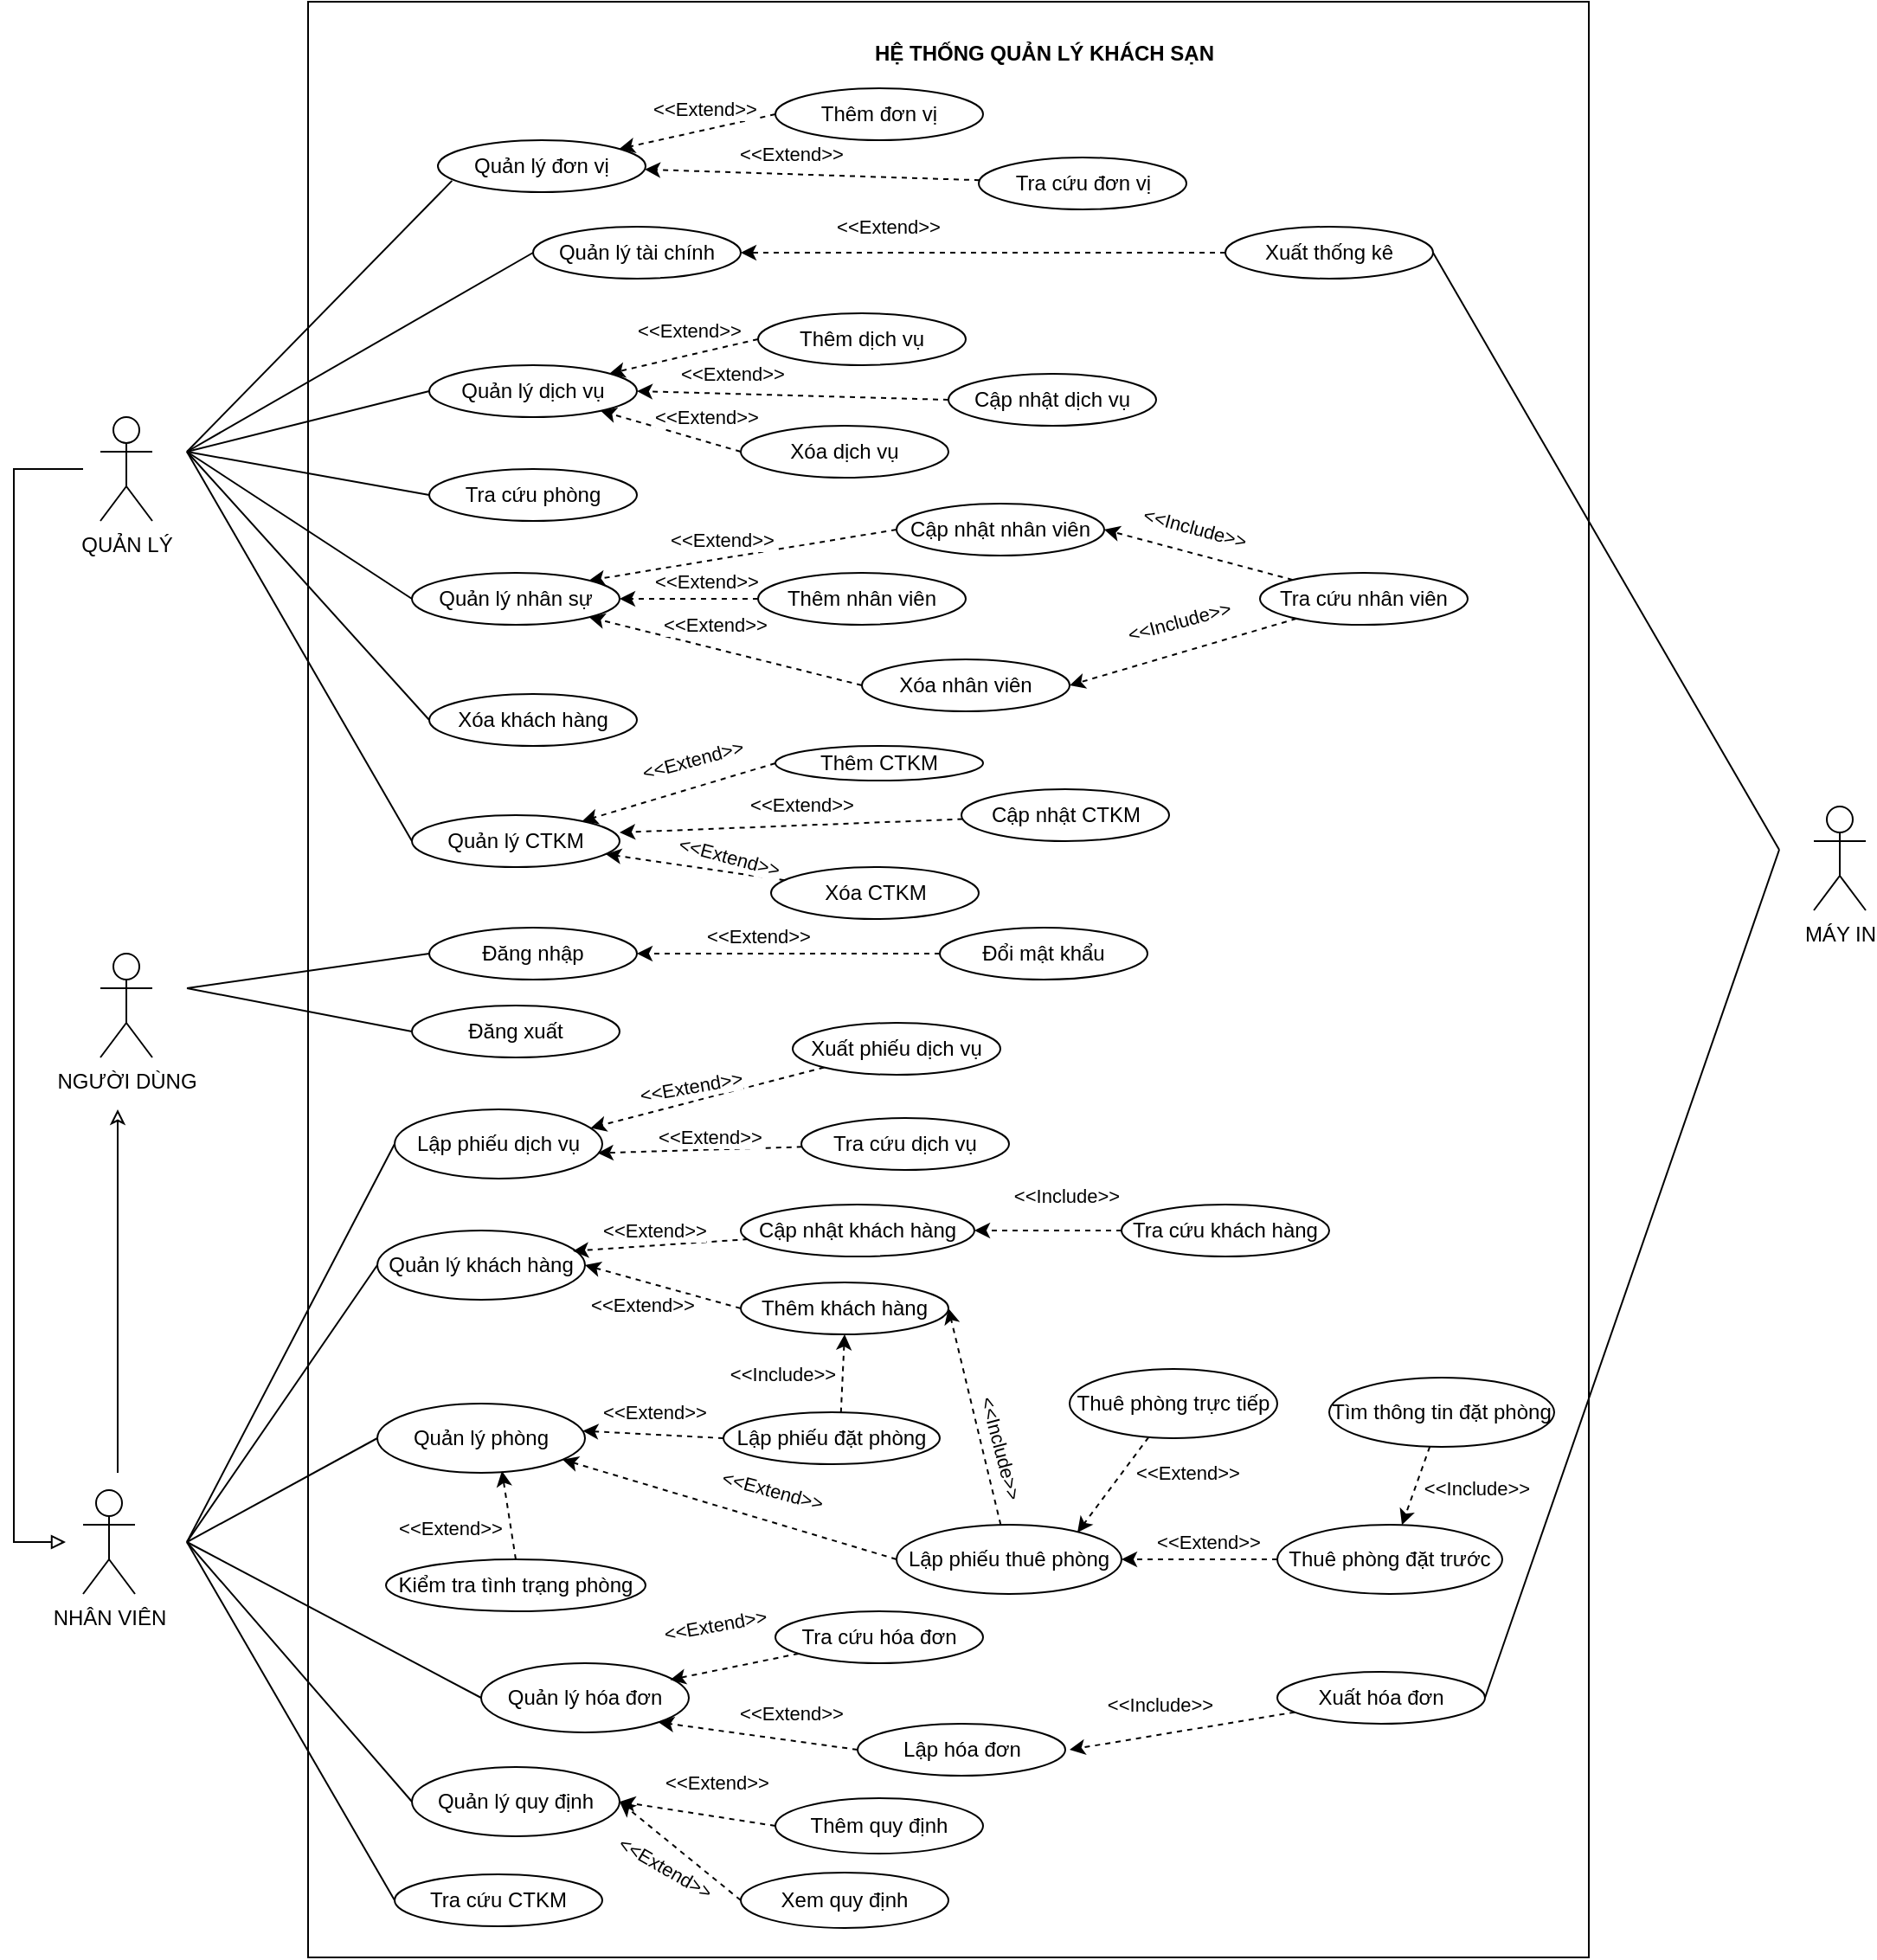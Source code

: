 <mxfile version="14.8.4" type="google"><diagram id="C5RBs43oDa-KdzZeNtuy" name="UseCase"><mxGraphModel dx="1695" dy="2731" grid="1" gridSize="10" guides="1" tooltips="1" connect="1" arrows="1" fold="1" page="1" pageScale="1" pageWidth="827" pageHeight="1169" math="0" shadow="0"><root><mxCell id="WIyWlLk6GJQsqaUBKTNV-0"/><mxCell id="WIyWlLk6GJQsqaUBKTNV-1" parent="WIyWlLk6GJQsqaUBKTNV-0"/><mxCell id="njxOu8zdvRsXxufPAgwQ-1" value="" style="rounded=0;whiteSpace=wrap;html=1;" vertex="1" parent="WIyWlLk6GJQsqaUBKTNV-1"><mxGeometry x="70" y="-1530" width="740" height="1130" as="geometry"/></mxCell><mxCell id="njxOu8zdvRsXxufPAgwQ-2" style="edgeStyle=none;rounded=0;orthogonalLoop=1;jettySize=auto;html=1;entryX=0;entryY=0.5;entryDx=0;entryDy=0;startArrow=none;startFill=0;endArrow=none;endFill=0;" edge="1" parent="WIyWlLk6GJQsqaUBKTNV-1" target="njxOu8zdvRsXxufPAgwQ-29"><mxGeometry relative="1" as="geometry"><mxPoint y="-1270" as="sourcePoint"/></mxGeometry></mxCell><mxCell id="njxOu8zdvRsXxufPAgwQ-3" style="edgeStyle=none;rounded=0;orthogonalLoop=1;jettySize=auto;html=1;entryX=0;entryY=0.5;entryDx=0;entryDy=0;startArrow=none;startFill=0;endArrow=none;endFill=0;" edge="1" parent="WIyWlLk6GJQsqaUBKTNV-1" target="njxOu8zdvRsXxufPAgwQ-46"><mxGeometry relative="1" as="geometry"><mxPoint y="-1270" as="sourcePoint"/></mxGeometry></mxCell><mxCell id="njxOu8zdvRsXxufPAgwQ-4" style="edgeStyle=none;rounded=0;orthogonalLoop=1;jettySize=auto;html=1;entryX=0;entryY=0.5;entryDx=0;entryDy=0;startArrow=none;startFill=0;endArrow=none;endFill=0;" edge="1" parent="WIyWlLk6GJQsqaUBKTNV-1" target="njxOu8zdvRsXxufPAgwQ-57"><mxGeometry relative="1" as="geometry"><mxPoint y="-1270" as="sourcePoint"/></mxGeometry></mxCell><mxCell id="njxOu8zdvRsXxufPAgwQ-5" style="edgeStyle=none;rounded=0;orthogonalLoop=1;jettySize=auto;html=1;entryX=0;entryY=0.5;entryDx=0;entryDy=0;startArrow=none;startFill=0;endArrow=none;endFill=0;" edge="1" parent="WIyWlLk6GJQsqaUBKTNV-1" target="njxOu8zdvRsXxufPAgwQ-27"><mxGeometry relative="1" as="geometry"><mxPoint y="-1270" as="sourcePoint"/></mxGeometry></mxCell><mxCell id="njxOu8zdvRsXxufPAgwQ-6" style="edgeStyle=none;rounded=0;orthogonalLoop=1;jettySize=auto;html=1;entryX=0;entryY=0.5;entryDx=0;entryDy=0;startArrow=none;startFill=0;endArrow=none;endFill=0;" edge="1" parent="WIyWlLk6GJQsqaUBKTNV-1" target="njxOu8zdvRsXxufPAgwQ-22"><mxGeometry relative="1" as="geometry"><mxPoint y="-1270" as="sourcePoint"/></mxGeometry></mxCell><mxCell id="njxOu8zdvRsXxufPAgwQ-7" style="edgeStyle=none;rounded=0;orthogonalLoop=1;jettySize=auto;html=1;entryX=0;entryY=0.5;entryDx=0;entryDy=0;startArrow=none;startFill=0;endArrow=none;endFill=0;" edge="1" parent="WIyWlLk6GJQsqaUBKTNV-1" target="njxOu8zdvRsXxufPAgwQ-32"><mxGeometry relative="1" as="geometry"><mxPoint y="-1270" as="sourcePoint"/></mxGeometry></mxCell><mxCell id="njxOu8zdvRsXxufPAgwQ-8" style="edgeStyle=none;rounded=0;orthogonalLoop=1;jettySize=auto;html=1;entryX=0.068;entryY=0.782;entryDx=0;entryDy=0;entryPerimeter=0;startArrow=none;startFill=0;endArrow=none;endFill=0;" edge="1" parent="WIyWlLk6GJQsqaUBKTNV-1" target="njxOu8zdvRsXxufPAgwQ-24"><mxGeometry relative="1" as="geometry"><mxPoint y="-1270" as="sourcePoint"/></mxGeometry></mxCell><mxCell id="njxOu8zdvRsXxufPAgwQ-9" style="edgeStyle=orthogonalEdgeStyle;rounded=0;orthogonalLoop=1;jettySize=auto;html=1;startArrow=none;startFill=0;endArrow=block;endFill=0;" edge="1" parent="WIyWlLk6GJQsqaUBKTNV-1"><mxGeometry relative="1" as="geometry"><mxPoint x="-60" y="-1260" as="sourcePoint"/><mxPoint x="-70" y="-640" as="targetPoint"/><Array as="points"><mxPoint x="-100" y="-1260"/><mxPoint x="-100" y="-640"/></Array></mxGeometry></mxCell><mxCell id="njxOu8zdvRsXxufPAgwQ-10" value="QUẢN LÝ" style="shape=umlActor;verticalLabelPosition=bottom;verticalAlign=top;html=1;outlineConnect=0;" vertex="1" parent="WIyWlLk6GJQsqaUBKTNV-1"><mxGeometry x="-50" y="-1290" width="30" height="60" as="geometry"/></mxCell><mxCell id="njxOu8zdvRsXxufPAgwQ-11" style="edgeStyle=none;rounded=0;orthogonalLoop=1;jettySize=auto;html=1;entryX=0;entryY=0.5;entryDx=0;entryDy=0;startArrow=none;startFill=0;endArrow=none;endFill=0;" edge="1" parent="WIyWlLk6GJQsqaUBKTNV-1" target="njxOu8zdvRsXxufPAgwQ-26"><mxGeometry relative="1" as="geometry"><mxPoint y="-960" as="sourcePoint"/></mxGeometry></mxCell><mxCell id="njxOu8zdvRsXxufPAgwQ-12" style="edgeStyle=none;rounded=0;orthogonalLoop=1;jettySize=auto;html=1;entryX=0;entryY=0.5;entryDx=0;entryDy=0;startArrow=none;startFill=0;endArrow=none;endFill=0;" edge="1" parent="WIyWlLk6GJQsqaUBKTNV-1" target="njxOu8zdvRsXxufPAgwQ-25"><mxGeometry relative="1" as="geometry"><mxPoint y="-960" as="sourcePoint"/></mxGeometry></mxCell><mxCell id="njxOu8zdvRsXxufPAgwQ-13" value="NGƯỜI DÙNG" style="shape=umlActor;verticalLabelPosition=bottom;verticalAlign=top;html=1;outlineConnect=0;" vertex="1" parent="WIyWlLk6GJQsqaUBKTNV-1"><mxGeometry x="-50" y="-980" width="30" height="60" as="geometry"/></mxCell><mxCell id="njxOu8zdvRsXxufPAgwQ-14" style="edgeStyle=none;rounded=0;orthogonalLoop=1;jettySize=auto;html=1;startArrow=none;startFill=0;endArrow=none;endFill=0;entryX=0;entryY=0.5;entryDx=0;entryDy=0;" edge="1" parent="WIyWlLk6GJQsqaUBKTNV-1" target="njxOu8zdvRsXxufPAgwQ-33"><mxGeometry relative="1" as="geometry"><mxPoint y="-640" as="sourcePoint"/><mxPoint x="90" y="-440" as="targetPoint"/></mxGeometry></mxCell><mxCell id="njxOu8zdvRsXxufPAgwQ-15" style="edgeStyle=none;rounded=0;orthogonalLoop=1;jettySize=auto;html=1;startArrow=none;startFill=0;endArrow=none;endFill=0;entryX=0;entryY=0.5;entryDx=0;entryDy=0;" edge="1" parent="WIyWlLk6GJQsqaUBKTNV-1" target="njxOu8zdvRsXxufPAgwQ-28"><mxGeometry relative="1" as="geometry"><mxPoint y="-640" as="sourcePoint"/><mxPoint x="170" y="-420" as="targetPoint"/></mxGeometry></mxCell><mxCell id="njxOu8zdvRsXxufPAgwQ-16" style="edgeStyle=none;rounded=0;orthogonalLoop=1;jettySize=auto;html=1;entryX=0;entryY=0.5;entryDx=0;entryDy=0;startArrow=none;startFill=0;endArrow=none;endFill=0;" edge="1" parent="WIyWlLk6GJQsqaUBKTNV-1" target="njxOu8zdvRsXxufPAgwQ-30"><mxGeometry relative="1" as="geometry"><mxPoint y="-640" as="sourcePoint"/></mxGeometry></mxCell><mxCell id="njxOu8zdvRsXxufPAgwQ-17" style="edgeStyle=none;rounded=0;orthogonalLoop=1;jettySize=auto;html=1;entryX=0;entryY=0.5;entryDx=0;entryDy=0;startArrow=none;startFill=0;endArrow=none;endFill=0;" edge="1" parent="WIyWlLk6GJQsqaUBKTNV-1" target="njxOu8zdvRsXxufPAgwQ-31"><mxGeometry relative="1" as="geometry"><mxPoint y="-640" as="sourcePoint"/></mxGeometry></mxCell><mxCell id="njxOu8zdvRsXxufPAgwQ-18" style="edgeStyle=none;rounded=0;orthogonalLoop=1;jettySize=auto;html=1;entryX=0;entryY=0.5;entryDx=0;entryDy=0;startArrow=none;startFill=0;endArrow=none;endFill=0;" edge="1" parent="WIyWlLk6GJQsqaUBKTNV-1" target="njxOu8zdvRsXxufPAgwQ-59"><mxGeometry relative="1" as="geometry"><mxPoint y="-640" as="sourcePoint"/></mxGeometry></mxCell><mxCell id="njxOu8zdvRsXxufPAgwQ-19" style="edgeStyle=none;rounded=0;orthogonalLoop=1;jettySize=auto;html=1;entryX=0;entryY=0.5;entryDx=0;entryDy=0;startArrow=none;startFill=0;endArrow=none;endFill=0;" edge="1" parent="WIyWlLk6GJQsqaUBKTNV-1" target="njxOu8zdvRsXxufPAgwQ-101"><mxGeometry relative="1" as="geometry"><mxPoint y="-640" as="sourcePoint"/></mxGeometry></mxCell><mxCell id="njxOu8zdvRsXxufPAgwQ-20" style="edgeStyle=none;rounded=0;orthogonalLoop=1;jettySize=auto;html=1;startArrow=none;startFill=0;endArrow=classic;endFill=0;" edge="1" parent="WIyWlLk6GJQsqaUBKTNV-1"><mxGeometry relative="1" as="geometry"><mxPoint x="-40" y="-890" as="targetPoint"/><mxPoint x="-40" y="-680" as="sourcePoint"/></mxGeometry></mxCell><mxCell id="njxOu8zdvRsXxufPAgwQ-21" value="NHÂN VIÊN" style="shape=umlActor;verticalLabelPosition=bottom;verticalAlign=top;html=1;outlineConnect=0;" vertex="1" parent="WIyWlLk6GJQsqaUBKTNV-1"><mxGeometry x="-60" y="-670" width="30" height="60" as="geometry"/></mxCell><mxCell id="njxOu8zdvRsXxufPAgwQ-22" value="Quản lý tài chính" style="ellipse;whiteSpace=wrap;html=1;" vertex="1" parent="WIyWlLk6GJQsqaUBKTNV-1"><mxGeometry x="200" y="-1400" width="120" height="30" as="geometry"/></mxCell><mxCell id="njxOu8zdvRsXxufPAgwQ-23" style="edgeStyle=none;rounded=0;orthogonalLoop=1;jettySize=auto;html=1;startArrow=none;startFill=0;endArrow=classic;endFill=1;dashed=1;" edge="1" parent="WIyWlLk6GJQsqaUBKTNV-1" source="njxOu8zdvRsXxufPAgwQ-69" target="njxOu8zdvRsXxufPAgwQ-24"><mxGeometry relative="1" as="geometry"/></mxCell><mxCell id="njxOu8zdvRsXxufPAgwQ-24" value="Quản lý đơn vị" style="ellipse;whiteSpace=wrap;html=1;" vertex="1" parent="WIyWlLk6GJQsqaUBKTNV-1"><mxGeometry x="145" y="-1450" width="120" height="30" as="geometry"/></mxCell><mxCell id="njxOu8zdvRsXxufPAgwQ-25" value="Đăng nhập" style="ellipse;whiteSpace=wrap;html=1;" vertex="1" parent="WIyWlLk6GJQsqaUBKTNV-1"><mxGeometry x="140" y="-995" width="120" height="30" as="geometry"/></mxCell><mxCell id="njxOu8zdvRsXxufPAgwQ-26" value="Đăng xuất" style="ellipse;whiteSpace=wrap;html=1;" vertex="1" parent="WIyWlLk6GJQsqaUBKTNV-1"><mxGeometry x="130" y="-950" width="120" height="30" as="geometry"/></mxCell><mxCell id="njxOu8zdvRsXxufPAgwQ-27" value="Quản lý nhân sự" style="ellipse;whiteSpace=wrap;html=1;" vertex="1" parent="WIyWlLk6GJQsqaUBKTNV-1"><mxGeometry x="130" y="-1200" width="120" height="30" as="geometry"/></mxCell><mxCell id="njxOu8zdvRsXxufPAgwQ-28" value="Quản lý hóa đơn" style="ellipse;whiteSpace=wrap;html=1;" vertex="1" parent="WIyWlLk6GJQsqaUBKTNV-1"><mxGeometry x="170" y="-570" width="120" height="40" as="geometry"/></mxCell><mxCell id="njxOu8zdvRsXxufPAgwQ-29" value="Quản lý CTKM" style="ellipse;whiteSpace=wrap;html=1;" vertex="1" parent="WIyWlLk6GJQsqaUBKTNV-1"><mxGeometry x="130" y="-1060" width="120" height="30" as="geometry"/></mxCell><mxCell id="njxOu8zdvRsXxufPAgwQ-30" value="Quản lý phòng" style="ellipse;whiteSpace=wrap;html=1;" vertex="1" parent="WIyWlLk6GJQsqaUBKTNV-1"><mxGeometry x="110" y="-720" width="120" height="40" as="geometry"/></mxCell><mxCell id="njxOu8zdvRsXxufPAgwQ-31" value="Quản lý khách hàng" style="ellipse;whiteSpace=wrap;html=1;" vertex="1" parent="WIyWlLk6GJQsqaUBKTNV-1"><mxGeometry x="110" y="-820" width="120" height="40" as="geometry"/></mxCell><mxCell id="njxOu8zdvRsXxufPAgwQ-32" value="Quản lý dịch vụ" style="ellipse;whiteSpace=wrap;html=1;" vertex="1" parent="WIyWlLk6GJQsqaUBKTNV-1"><mxGeometry x="140" y="-1320" width="120" height="30" as="geometry"/></mxCell><mxCell id="njxOu8zdvRsXxufPAgwQ-33" value="Quản lý quy định" style="ellipse;whiteSpace=wrap;html=1;" vertex="1" parent="WIyWlLk6GJQsqaUBKTNV-1"><mxGeometry x="130" y="-510" width="120" height="40" as="geometry"/></mxCell><mxCell id="njxOu8zdvRsXxufPAgwQ-34" style="edgeStyle=none;rounded=0;orthogonalLoop=1;jettySize=auto;html=1;dashed=1;startArrow=none;startFill=0;endArrow=classic;endFill=1;entryX=1;entryY=0.5;entryDx=0;entryDy=0;exitX=0;exitY=0.5;exitDx=0;exitDy=0;" edge="1" parent="WIyWlLk6GJQsqaUBKTNV-1" source="njxOu8zdvRsXxufPAgwQ-35" target="njxOu8zdvRsXxufPAgwQ-22"><mxGeometry relative="1" as="geometry"><mxPoint x="635" y="-1533.94" as="targetPoint"/><mxPoint x="340" y="-1710" as="sourcePoint"/><Array as="points"/></mxGeometry></mxCell><mxCell id="njxOu8zdvRsXxufPAgwQ-35" value="Xuất thống kê" style="ellipse;whiteSpace=wrap;html=1;" vertex="1" parent="WIyWlLk6GJQsqaUBKTNV-1"><mxGeometry x="600" y="-1400" width="120" height="30" as="geometry"/></mxCell><mxCell id="njxOu8zdvRsXxufPAgwQ-36" style="edgeStyle=none;rounded=0;orthogonalLoop=1;jettySize=auto;html=1;dashed=1;startArrow=none;startFill=0;endArrow=classic;endFill=1;entryX=0.804;entryY=0.113;entryDx=0;entryDy=0;entryPerimeter=0;" edge="1" parent="WIyWlLk6GJQsqaUBKTNV-1" source="njxOu8zdvRsXxufPAgwQ-37" target="njxOu8zdvRsXxufPAgwQ-52"><mxGeometry relative="1" as="geometry"/></mxCell><mxCell id="njxOu8zdvRsXxufPAgwQ-37" value="Thuê phòng trực tiếp" style="ellipse;whiteSpace=wrap;html=1;" vertex="1" parent="WIyWlLk6GJQsqaUBKTNV-1"><mxGeometry x="510" y="-740" width="120" height="40" as="geometry"/></mxCell><mxCell id="njxOu8zdvRsXxufPAgwQ-38" style="edgeStyle=none;rounded=0;orthogonalLoop=1;jettySize=auto;html=1;entryX=0.944;entryY=0.268;entryDx=0;entryDy=0;startArrow=none;startFill=0;endArrow=classic;endFill=1;dashed=1;entryPerimeter=0;" edge="1" parent="WIyWlLk6GJQsqaUBKTNV-1" source="njxOu8zdvRsXxufPAgwQ-39" target="njxOu8zdvRsXxufPAgwQ-59"><mxGeometry relative="1" as="geometry"/></mxCell><mxCell id="njxOu8zdvRsXxufPAgwQ-39" value="Xuất phiếu dịch vụ" style="ellipse;whiteSpace=wrap;html=1;" vertex="1" parent="WIyWlLk6GJQsqaUBKTNV-1"><mxGeometry x="350" y="-940" width="120" height="30" as="geometry"/></mxCell><mxCell id="njxOu8zdvRsXxufPAgwQ-40" style="edgeStyle=none;rounded=0;orthogonalLoop=1;jettySize=auto;html=1;dashed=1;startArrow=none;startFill=0;endArrow=classic;endFill=1;" edge="1" parent="WIyWlLk6GJQsqaUBKTNV-1" source="njxOu8zdvRsXxufPAgwQ-41" target="njxOu8zdvRsXxufPAgwQ-43"><mxGeometry relative="1" as="geometry"/></mxCell><mxCell id="njxOu8zdvRsXxufPAgwQ-41" value="Tìm thông tin đặt phòng" style="ellipse;whiteSpace=wrap;html=1;" vertex="1" parent="WIyWlLk6GJQsqaUBKTNV-1"><mxGeometry x="660" y="-735" width="130" height="40" as="geometry"/></mxCell><mxCell id="njxOu8zdvRsXxufPAgwQ-42" style="edgeStyle=none;rounded=0;orthogonalLoop=1;jettySize=auto;html=1;dashed=1;startArrow=none;startFill=0;endArrow=classic;endFill=1;entryX=1;entryY=0.5;entryDx=0;entryDy=0;" edge="1" parent="WIyWlLk6GJQsqaUBKTNV-1" source="njxOu8zdvRsXxufPAgwQ-43" target="njxOu8zdvRsXxufPAgwQ-52"><mxGeometry relative="1" as="geometry"/></mxCell><mxCell id="njxOu8zdvRsXxufPAgwQ-43" value="Thuê phòng đặt trước" style="ellipse;whiteSpace=wrap;html=1;" vertex="1" parent="WIyWlLk6GJQsqaUBKTNV-1"><mxGeometry x="630" y="-650" width="130" height="40" as="geometry"/></mxCell><mxCell id="njxOu8zdvRsXxufPAgwQ-44" style="edgeStyle=none;rounded=0;orthogonalLoop=1;jettySize=auto;html=1;dashed=1;startArrow=none;startFill=0;endArrow=classic;endFill=1;entryX=0.6;entryY=0.973;entryDx=0;entryDy=0;entryPerimeter=0;exitX=0.5;exitY=0;exitDx=0;exitDy=0;" edge="1" parent="WIyWlLk6GJQsqaUBKTNV-1" source="njxOu8zdvRsXxufPAgwQ-45" target="njxOu8zdvRsXxufPAgwQ-30"><mxGeometry relative="1" as="geometry"><mxPoint x="120" y="-540" as="targetPoint"/></mxGeometry></mxCell><mxCell id="njxOu8zdvRsXxufPAgwQ-45" value="Kiểm tra tình trạng phòng" style="ellipse;whiteSpace=wrap;html=1;" vertex="1" parent="WIyWlLk6GJQsqaUBKTNV-1"><mxGeometry x="115" y="-630" width="150" height="30" as="geometry"/></mxCell><mxCell id="njxOu8zdvRsXxufPAgwQ-46" value="Tra cứu phòng" style="ellipse;whiteSpace=wrap;html=1;" vertex="1" parent="WIyWlLk6GJQsqaUBKTNV-1"><mxGeometry x="140" y="-1260" width="120" height="30" as="geometry"/></mxCell><mxCell id="njxOu8zdvRsXxufPAgwQ-47" style="edgeStyle=none;rounded=0;orthogonalLoop=1;jettySize=auto;html=1;dashed=1;startArrow=none;startFill=0;endArrow=classic;endFill=1;entryX=0.989;entryY=0.394;entryDx=0;entryDy=0;exitX=0;exitY=0.5;exitDx=0;exitDy=0;entryPerimeter=0;" edge="1" parent="WIyWlLk6GJQsqaUBKTNV-1" source="njxOu8zdvRsXxufPAgwQ-49" target="njxOu8zdvRsXxufPAgwQ-30"><mxGeometry relative="1" as="geometry"><mxPoint x="260" y="-500" as="targetPoint"/><Array as="points"/></mxGeometry></mxCell><mxCell id="njxOu8zdvRsXxufPAgwQ-48" style="edgeStyle=none;rounded=0;orthogonalLoop=1;jettySize=auto;html=1;entryX=0.5;entryY=1;entryDx=0;entryDy=0;dashed=1;startArrow=none;startFill=0;endArrow=classic;endFill=1;exitX=0.543;exitY=0.01;exitDx=0;exitDy=0;exitPerimeter=0;" edge="1" parent="WIyWlLk6GJQsqaUBKTNV-1" source="njxOu8zdvRsXxufPAgwQ-49" target="njxOu8zdvRsXxufPAgwQ-99"><mxGeometry relative="1" as="geometry"/></mxCell><mxCell id="njxOu8zdvRsXxufPAgwQ-49" value="Lập phiếu đặt phòng" style="ellipse;whiteSpace=wrap;html=1;" vertex="1" parent="WIyWlLk6GJQsqaUBKTNV-1"><mxGeometry x="310" y="-715" width="125" height="30" as="geometry"/></mxCell><mxCell id="njxOu8zdvRsXxufPAgwQ-50" style="edgeStyle=none;rounded=0;orthogonalLoop=1;jettySize=auto;html=1;dashed=1;startArrow=none;startFill=0;endArrow=classic;endFill=1;exitX=0;exitY=0.5;exitDx=0;exitDy=0;entryX=0.892;entryY=0.808;entryDx=0;entryDy=0;entryPerimeter=0;" edge="1" parent="WIyWlLk6GJQsqaUBKTNV-1" source="njxOu8zdvRsXxufPAgwQ-52" target="njxOu8zdvRsXxufPAgwQ-30"><mxGeometry relative="1" as="geometry"><mxPoint x="170" y="-620" as="targetPoint"/></mxGeometry></mxCell><mxCell id="njxOu8zdvRsXxufPAgwQ-51" style="edgeStyle=none;rounded=0;orthogonalLoop=1;jettySize=auto;html=1;dashed=1;startArrow=none;startFill=0;endArrow=classic;endFill=1;entryX=1;entryY=0.5;entryDx=0;entryDy=0;" edge="1" parent="WIyWlLk6GJQsqaUBKTNV-1" source="njxOu8zdvRsXxufPAgwQ-52" target="njxOu8zdvRsXxufPAgwQ-99"><mxGeometry relative="1" as="geometry"><mxPoint x="390" y="-680" as="targetPoint"/></mxGeometry></mxCell><mxCell id="njxOu8zdvRsXxufPAgwQ-52" value="Lập phiếu thuê phòng" style="ellipse;whiteSpace=wrap;html=1;" vertex="1" parent="WIyWlLk6GJQsqaUBKTNV-1"><mxGeometry x="410" y="-650" width="130" height="40" as="geometry"/></mxCell><mxCell id="njxOu8zdvRsXxufPAgwQ-53" style="edgeStyle=none;rounded=0;orthogonalLoop=1;jettySize=auto;html=1;entryX=0.942;entryY=0.296;entryDx=0;entryDy=0;startArrow=none;startFill=0;endArrow=classic;endFill=1;dashed=1;entryPerimeter=0;exitX=0.031;exitY=0.668;exitDx=0;exitDy=0;exitPerimeter=0;" edge="1" parent="WIyWlLk6GJQsqaUBKTNV-1" source="njxOu8zdvRsXxufPAgwQ-54" target="njxOu8zdvRsXxufPAgwQ-31"><mxGeometry relative="1" as="geometry"/></mxCell><mxCell id="njxOu8zdvRsXxufPAgwQ-54" value="Cập nhật khách hàng" style="ellipse;whiteSpace=wrap;html=1;" vertex="1" parent="WIyWlLk6GJQsqaUBKTNV-1"><mxGeometry x="320" y="-835" width="135" height="30" as="geometry"/></mxCell><mxCell id="njxOu8zdvRsXxufPAgwQ-55" style="edgeStyle=none;rounded=0;orthogonalLoop=1;jettySize=auto;html=1;dashed=1;startArrow=none;startFill=0;endArrow=classic;endFill=1;entryX=1;entryY=0.5;entryDx=0;entryDy=0;exitX=0;exitY=0.5;exitDx=0;exitDy=0;" edge="1" parent="WIyWlLk6GJQsqaUBKTNV-1" source="njxOu8zdvRsXxufPAgwQ-56" target="njxOu8zdvRsXxufPAgwQ-54"><mxGeometry relative="1" as="geometry"/></mxCell><mxCell id="njxOu8zdvRsXxufPAgwQ-56" value="Tra cứu khách hàng" style="ellipse;whiteSpace=wrap;html=1;" vertex="1" parent="WIyWlLk6GJQsqaUBKTNV-1"><mxGeometry x="540" y="-835" width="120" height="30" as="geometry"/></mxCell><mxCell id="njxOu8zdvRsXxufPAgwQ-57" value="Xóa khách hàng" style="ellipse;whiteSpace=wrap;html=1;" vertex="1" parent="WIyWlLk6GJQsqaUBKTNV-1"><mxGeometry x="140" y="-1130" width="120" height="30" as="geometry"/></mxCell><mxCell id="njxOu8zdvRsXxufPAgwQ-58" style="edgeStyle=none;rounded=0;orthogonalLoop=1;jettySize=auto;html=1;dashed=1;startArrow=none;startFill=0;endArrow=classic;endFill=1;entryX=1;entryY=0.5;entryDx=0;entryDy=0;exitX=0;exitY=0.5;exitDx=0;exitDy=0;" edge="1" parent="WIyWlLk6GJQsqaUBKTNV-1" source="njxOu8zdvRsXxufPAgwQ-99" target="njxOu8zdvRsXxufPAgwQ-31"><mxGeometry relative="1" as="geometry"><mxPoint x="842.5" y="-1131.06" as="targetPoint"/></mxGeometry></mxCell><mxCell id="njxOu8zdvRsXxufPAgwQ-59" value="Lập phiếu dịch vụ" style="ellipse;whiteSpace=wrap;html=1;" vertex="1" parent="WIyWlLk6GJQsqaUBKTNV-1"><mxGeometry x="120" y="-890" width="120" height="40" as="geometry"/></mxCell><mxCell id="njxOu8zdvRsXxufPAgwQ-60" style="orthogonalLoop=1;jettySize=auto;html=1;startArrow=none;startFill=0;endArrow=classic;endFill=1;dashed=1;exitX=0;exitY=0.5;exitDx=0;exitDy=0;" edge="1" parent="WIyWlLk6GJQsqaUBKTNV-1" source="njxOu8zdvRsXxufPAgwQ-61" target="njxOu8zdvRsXxufPAgwQ-32"><mxGeometry relative="1" as="geometry"><mxPoint x="690" y="-1680" as="sourcePoint"/></mxGeometry></mxCell><mxCell id="njxOu8zdvRsXxufPAgwQ-61" value="Xóa dịch vụ" style="ellipse;whiteSpace=wrap;html=1;" vertex="1" parent="WIyWlLk6GJQsqaUBKTNV-1"><mxGeometry x="320" y="-1285" width="120" height="30" as="geometry"/></mxCell><mxCell id="njxOu8zdvRsXxufPAgwQ-62" style="rounded=0;orthogonalLoop=1;jettySize=auto;html=1;dashed=1;startArrow=none;startFill=0;endArrow=classic;endFill=1;exitX=0;exitY=0.5;exitDx=0;exitDy=0;" edge="1" parent="WIyWlLk6GJQsqaUBKTNV-1" source="njxOu8zdvRsXxufPAgwQ-63" target="njxOu8zdvRsXxufPAgwQ-32"><mxGeometry relative="1" as="geometry"><mxPoint x="889.72" y="-1405.835" as="sourcePoint"/><mxPoint x="902.5" y="-1375.69" as="targetPoint"/></mxGeometry></mxCell><mxCell id="njxOu8zdvRsXxufPAgwQ-63" value="Thêm dịch vụ" style="ellipse;whiteSpace=wrap;html=1;" vertex="1" parent="WIyWlLk6GJQsqaUBKTNV-1"><mxGeometry x="330" y="-1350" width="120" height="30" as="geometry"/></mxCell><mxCell id="njxOu8zdvRsXxufPAgwQ-64" style="edgeStyle=none;rounded=0;orthogonalLoop=1;jettySize=auto;html=1;dashed=1;startArrow=none;startFill=0;endArrow=classic;endFill=1;exitX=0;exitY=0.5;exitDx=0;exitDy=0;entryX=1;entryY=1;entryDx=0;entryDy=0;" edge="1" parent="WIyWlLk6GJQsqaUBKTNV-1" source="njxOu8zdvRsXxufPAgwQ-65" target="njxOu8zdvRsXxufPAgwQ-28"><mxGeometry relative="1" as="geometry"/></mxCell><mxCell id="njxOu8zdvRsXxufPAgwQ-65" value="Lập hóa đơn" style="ellipse;whiteSpace=wrap;html=1;" vertex="1" parent="WIyWlLk6GJQsqaUBKTNV-1"><mxGeometry x="387.5" y="-535" width="120" height="30" as="geometry"/></mxCell><mxCell id="njxOu8zdvRsXxufPAgwQ-66" style="edgeStyle=none;rounded=0;orthogonalLoop=1;jettySize=auto;html=1;dashed=1;startArrow=none;startFill=0;endArrow=classic;endFill=1;exitX=0;exitY=0.5;exitDx=0;exitDy=0;" edge="1" parent="WIyWlLk6GJQsqaUBKTNV-1" source="njxOu8zdvRsXxufPAgwQ-67" target="njxOu8zdvRsXxufPAgwQ-29"><mxGeometry relative="1" as="geometry"/></mxCell><mxCell id="njxOu8zdvRsXxufPAgwQ-67" value="Thêm CTKM" style="ellipse;whiteSpace=wrap;html=1;" vertex="1" parent="WIyWlLk6GJQsqaUBKTNV-1"><mxGeometry x="340" y="-1100" width="120" height="20" as="geometry"/></mxCell><mxCell id="njxOu8zdvRsXxufPAgwQ-68" value="Thêm đơn vị" style="ellipse;whiteSpace=wrap;html=1;" vertex="1" parent="WIyWlLk6GJQsqaUBKTNV-1"><mxGeometry x="340" y="-1480" width="120" height="30" as="geometry"/></mxCell><mxCell id="njxOu8zdvRsXxufPAgwQ-69" value="Tra cứu đơn vị" style="ellipse;whiteSpace=wrap;html=1;" vertex="1" parent="WIyWlLk6GJQsqaUBKTNV-1"><mxGeometry x="457.5" y="-1440" width="120" height="30" as="geometry"/></mxCell><mxCell id="njxOu8zdvRsXxufPAgwQ-70" style="edgeStyle=none;rounded=0;orthogonalLoop=1;jettySize=auto;html=1;dashed=1;startArrow=none;startFill=0;endArrow=classic;endFill=1;entryX=1;entryY=0.5;entryDx=0;entryDy=0;exitX=0;exitY=0.5;exitDx=0;exitDy=0;" edge="1" parent="WIyWlLk6GJQsqaUBKTNV-1" source="njxOu8zdvRsXxufPAgwQ-71" target="njxOu8zdvRsXxufPAgwQ-33"><mxGeometry relative="1" as="geometry"><mxPoint x="463.108" y="-303.379" as="targetPoint"/></mxGeometry></mxCell><mxCell id="njxOu8zdvRsXxufPAgwQ-71" value="Xem quy định" style="ellipse;whiteSpace=wrap;html=1;" vertex="1" parent="WIyWlLk6GJQsqaUBKTNV-1"><mxGeometry x="320" y="-449" width="120" height="32" as="geometry"/></mxCell><mxCell id="njxOu8zdvRsXxufPAgwQ-72" style="edgeStyle=none;rounded=0;orthogonalLoop=1;jettySize=auto;html=1;dashed=1;startArrow=none;startFill=0;endArrow=classic;endFill=1;entryX=1;entryY=0.5;entryDx=0;entryDy=0;" edge="1" parent="WIyWlLk6GJQsqaUBKTNV-1" source="njxOu8zdvRsXxufPAgwQ-74" target="njxOu8zdvRsXxufPAgwQ-80"><mxGeometry relative="1" as="geometry"/></mxCell><mxCell id="njxOu8zdvRsXxufPAgwQ-73" style="edgeStyle=none;rounded=0;orthogonalLoop=1;jettySize=auto;html=1;entryX=1;entryY=0.5;entryDx=0;entryDy=0;dashed=1;startArrow=none;startFill=0;endArrow=classic;endFill=1;" edge="1" parent="WIyWlLk6GJQsqaUBKTNV-1" source="njxOu8zdvRsXxufPAgwQ-74" target="njxOu8zdvRsXxufPAgwQ-76"><mxGeometry relative="1" as="geometry"><mxPoint x="446.16" y="-1289.92" as="targetPoint"/></mxGeometry></mxCell><mxCell id="njxOu8zdvRsXxufPAgwQ-74" value="Tra cứu nhân viên" style="ellipse;whiteSpace=wrap;html=1;" vertex="1" parent="WIyWlLk6GJQsqaUBKTNV-1"><mxGeometry x="620" y="-1200" width="120" height="30" as="geometry"/></mxCell><mxCell id="njxOu8zdvRsXxufPAgwQ-75" style="edgeStyle=none;rounded=0;orthogonalLoop=1;jettySize=auto;html=1;dashed=1;startArrow=none;startFill=0;endArrow=classic;endFill=1;exitX=0;exitY=0.5;exitDx=0;exitDy=0;entryX=1;entryY=1;entryDx=0;entryDy=0;" edge="1" parent="WIyWlLk6GJQsqaUBKTNV-1" source="njxOu8zdvRsXxufPAgwQ-76" target="njxOu8zdvRsXxufPAgwQ-27"><mxGeometry relative="1" as="geometry"><mxPoint x="450.0" y="-1280" as="sourcePoint"/><mxPoint x="210" y="-1330" as="targetPoint"/></mxGeometry></mxCell><mxCell id="njxOu8zdvRsXxufPAgwQ-76" value="Xóa nhân viên" style="ellipse;whiteSpace=wrap;html=1;" vertex="1" parent="WIyWlLk6GJQsqaUBKTNV-1"><mxGeometry x="390" y="-1150" width="120" height="30" as="geometry"/></mxCell><mxCell id="njxOu8zdvRsXxufPAgwQ-77" style="edgeStyle=none;rounded=0;orthogonalLoop=1;jettySize=auto;html=1;dashed=1;startArrow=none;startFill=0;endArrow=classic;endFill=1;entryX=0.91;entryY=0.24;entryDx=0;entryDy=0;entryPerimeter=0;" edge="1" parent="WIyWlLk6GJQsqaUBKTNV-1" source="njxOu8zdvRsXxufPAgwQ-78" target="njxOu8zdvRsXxufPAgwQ-28"><mxGeometry relative="1" as="geometry"><mxPoint x="506.334" y="-428.704" as="sourcePoint"/><mxPoint x="372.5" y="-469.76" as="targetPoint"/></mxGeometry></mxCell><mxCell id="njxOu8zdvRsXxufPAgwQ-78" value="Tra cứu hóa đơn" style="ellipse;whiteSpace=wrap;html=1;" vertex="1" parent="WIyWlLk6GJQsqaUBKTNV-1"><mxGeometry x="340" y="-600" width="120" height="30" as="geometry"/></mxCell><mxCell id="njxOu8zdvRsXxufPAgwQ-79" style="edgeStyle=none;rounded=0;orthogonalLoop=1;jettySize=auto;html=1;entryX=1;entryY=0;entryDx=0;entryDy=0;dashed=1;startArrow=none;startFill=0;endArrow=classic;endFill=1;exitX=0;exitY=0.5;exitDx=0;exitDy=0;" edge="1" parent="WIyWlLk6GJQsqaUBKTNV-1" source="njxOu8zdvRsXxufPAgwQ-80" target="njxOu8zdvRsXxufPAgwQ-27"><mxGeometry relative="1" as="geometry"/></mxCell><mxCell id="njxOu8zdvRsXxufPAgwQ-80" value="Cập nhật nhân viên" style="ellipse;whiteSpace=wrap;html=1;" vertex="1" parent="WIyWlLk6GJQsqaUBKTNV-1"><mxGeometry x="410" y="-1240" width="120" height="30" as="geometry"/></mxCell><mxCell id="njxOu8zdvRsXxufPAgwQ-81" style="orthogonalLoop=1;jettySize=auto;html=1;dashed=1;startArrow=none;startFill=0;endArrow=classic;endFill=1;exitX=0;exitY=0.5;exitDx=0;exitDy=0;entryX=1;entryY=0.5;entryDx=0;entryDy=0;" edge="1" parent="WIyWlLk6GJQsqaUBKTNV-1" source="njxOu8zdvRsXxufPAgwQ-82" target="njxOu8zdvRsXxufPAgwQ-32"><mxGeometry relative="1" as="geometry"><mxPoint x="190" y="-1390" as="targetPoint"/></mxGeometry></mxCell><mxCell id="njxOu8zdvRsXxufPAgwQ-82" value="Cập nhật dịch vụ" style="ellipse;whiteSpace=wrap;html=1;" vertex="1" parent="WIyWlLk6GJQsqaUBKTNV-1"><mxGeometry x="440" y="-1315" width="120" height="30" as="geometry"/></mxCell><mxCell id="njxOu8zdvRsXxufPAgwQ-83" style="rounded=0;orthogonalLoop=1;jettySize=auto;html=1;dashed=1;startArrow=none;startFill=0;endArrow=classic;endFill=1;" edge="1" parent="WIyWlLk6GJQsqaUBKTNV-1" source="njxOu8zdvRsXxufPAgwQ-84"><mxGeometry relative="1" as="geometry"><mxPoint x="250" y="-1050" as="targetPoint"/></mxGeometry></mxCell><mxCell id="njxOu8zdvRsXxufPAgwQ-84" value="Cập nhật CTKM" style="ellipse;whiteSpace=wrap;html=1;" vertex="1" parent="WIyWlLk6GJQsqaUBKTNV-1"><mxGeometry x="447.5" y="-1075" width="120" height="30" as="geometry"/></mxCell><mxCell id="njxOu8zdvRsXxufPAgwQ-85" style="edgeStyle=none;rounded=0;orthogonalLoop=1;jettySize=auto;html=1;dashed=1;startArrow=none;startFill=0;endArrow=classic;endFill=1;" edge="1" parent="WIyWlLk6GJQsqaUBKTNV-1" source="njxOu8zdvRsXxufPAgwQ-86" target="njxOu8zdvRsXxufPAgwQ-29"><mxGeometry relative="1" as="geometry"/></mxCell><mxCell id="njxOu8zdvRsXxufPAgwQ-86" value="Xóa CTKM" style="ellipse;whiteSpace=wrap;html=1;" vertex="1" parent="WIyWlLk6GJQsqaUBKTNV-1"><mxGeometry x="337.5" y="-1030" width="120" height="30" as="geometry"/></mxCell><mxCell id="njxOu8zdvRsXxufPAgwQ-87" style="edgeStyle=none;rounded=0;orthogonalLoop=1;jettySize=auto;html=1;dashed=1;startArrow=none;startFill=0;endArrow=classic;endFill=1;" edge="1" parent="WIyWlLk6GJQsqaUBKTNV-1" source="njxOu8zdvRsXxufPAgwQ-88"><mxGeometry relative="1" as="geometry"><mxPoint x="510" y="-520" as="targetPoint"/></mxGeometry></mxCell><mxCell id="njxOu8zdvRsXxufPAgwQ-88" value="Xuất hóa đơn" style="ellipse;whiteSpace=wrap;html=1;" vertex="1" parent="WIyWlLk6GJQsqaUBKTNV-1"><mxGeometry x="630" y="-565" width="120" height="30" as="geometry"/></mxCell><mxCell id="njxOu8zdvRsXxufPAgwQ-89" style="edgeStyle=none;rounded=0;orthogonalLoop=1;jettySize=auto;html=1;dashed=1;startArrow=none;startFill=0;endArrow=classic;endFill=1;entryX=1;entryY=0.5;entryDx=0;entryDy=0;" edge="1" parent="WIyWlLk6GJQsqaUBKTNV-1" source="njxOu8zdvRsXxufPAgwQ-90" target="njxOu8zdvRsXxufPAgwQ-27"><mxGeometry relative="1" as="geometry"><mxPoint x="210" y="-1340" as="targetPoint"/></mxGeometry></mxCell><mxCell id="njxOu8zdvRsXxufPAgwQ-90" value="Thêm nhân viên" style="ellipse;whiteSpace=wrap;html=1;" vertex="1" parent="WIyWlLk6GJQsqaUBKTNV-1"><mxGeometry x="330" y="-1200" width="120" height="30" as="geometry"/></mxCell><mxCell id="njxOu8zdvRsXxufPAgwQ-91" style="edgeStyle=none;rounded=0;orthogonalLoop=1;jettySize=auto;html=1;dashed=1;startArrow=none;startFill=0;endArrow=classic;endFill=1;" edge="1" parent="WIyWlLk6GJQsqaUBKTNV-1" source="njxOu8zdvRsXxufPAgwQ-92" target="njxOu8zdvRsXxufPAgwQ-25"><mxGeometry relative="1" as="geometry"/></mxCell><mxCell id="njxOu8zdvRsXxufPAgwQ-92" value="Đổi mật khẩu" style="ellipse;whiteSpace=wrap;html=1;" vertex="1" parent="WIyWlLk6GJQsqaUBKTNV-1"><mxGeometry x="435" y="-995" width="120" height="30" as="geometry"/></mxCell><mxCell id="njxOu8zdvRsXxufPAgwQ-93" style="edgeStyle=none;rounded=0;orthogonalLoop=1;jettySize=auto;html=1;startArrow=none;startFill=0;endArrow=classic;endFill=1;dashed=1;exitX=0;exitY=0.5;exitDx=0;exitDy=0;" edge="1" parent="WIyWlLk6GJQsqaUBKTNV-1" source="njxOu8zdvRsXxufPAgwQ-68" target="njxOu8zdvRsXxufPAgwQ-24"><mxGeometry relative="1" as="geometry"><mxPoint x="622.52" y="-1940" as="sourcePoint"/><mxPoint x="627.48" y="-2011" as="targetPoint"/></mxGeometry></mxCell><mxCell id="njxOu8zdvRsXxufPAgwQ-94" value="&amp;lt;&amp;lt;Extend&amp;gt;&amp;gt;" style="edgeLabel;html=1;align=center;verticalAlign=middle;resizable=0;points=[];" vertex="1" connectable="0" parent="njxOu8zdvRsXxufPAgwQ-93"><mxGeometry x="0.713" y="-1" relative="1" as="geometry"><mxPoint x="36" y="-19" as="offset"/></mxGeometry></mxCell><mxCell id="njxOu8zdvRsXxufPAgwQ-95" style="edgeStyle=none;rounded=0;orthogonalLoop=1;jettySize=auto;html=1;entryX=0.978;entryY=0.631;entryDx=0;entryDy=0;dashed=1;startArrow=none;startFill=0;endArrow=classic;endFill=1;entryPerimeter=0;" edge="1" parent="WIyWlLk6GJQsqaUBKTNV-1" source="njxOu8zdvRsXxufPAgwQ-96" target="njxOu8zdvRsXxufPAgwQ-59"><mxGeometry relative="1" as="geometry"/></mxCell><mxCell id="njxOu8zdvRsXxufPAgwQ-96" value="Tra cứu dịch vụ" style="ellipse;whiteSpace=wrap;html=1;" vertex="1" parent="WIyWlLk6GJQsqaUBKTNV-1"><mxGeometry x="355" y="-885" width="120" height="30" as="geometry"/></mxCell><mxCell id="njxOu8zdvRsXxufPAgwQ-97" style="edgeStyle=none;rounded=0;orthogonalLoop=1;jettySize=auto;html=1;exitX=0.5;exitY=1;exitDx=0;exitDy=0;startArrow=none;startFill=0;endArrow=classic;endFill=0;" edge="1" parent="WIyWlLk6GJQsqaUBKTNV-1" source="njxOu8zdvRsXxufPAgwQ-26" target="njxOu8zdvRsXxufPAgwQ-26"><mxGeometry relative="1" as="geometry"/></mxCell><mxCell id="njxOu8zdvRsXxufPAgwQ-98" style="edgeStyle=none;rounded=0;orthogonalLoop=1;jettySize=auto;html=1;exitX=0.5;exitY=0;exitDx=0;exitDy=0;startArrow=none;startFill=0;endArrow=classic;endFill=0;" edge="1" parent="WIyWlLk6GJQsqaUBKTNV-1" source="njxOu8zdvRsXxufPAgwQ-86" target="njxOu8zdvRsXxufPAgwQ-86"><mxGeometry relative="1" as="geometry"/></mxCell><mxCell id="njxOu8zdvRsXxufPAgwQ-99" value="Thêm khách hàng" style="ellipse;whiteSpace=wrap;html=1;" vertex="1" parent="WIyWlLk6GJQsqaUBKTNV-1"><mxGeometry x="320" y="-790" width="120" height="30" as="geometry"/></mxCell><mxCell id="njxOu8zdvRsXxufPAgwQ-100" style="edgeStyle=none;rounded=0;orthogonalLoop=1;jettySize=auto;html=1;exitX=0.5;exitY=1;exitDx=0;exitDy=0;dashed=1;startArrow=none;startFill=0;endArrow=classic;endFill=1;" edge="1" parent="WIyWlLk6GJQsqaUBKTNV-1" source="njxOu8zdvRsXxufPAgwQ-43" target="njxOu8zdvRsXxufPAgwQ-43"><mxGeometry relative="1" as="geometry"/></mxCell><mxCell id="njxOu8zdvRsXxufPAgwQ-101" value="Tra cứu CTKM" style="ellipse;whiteSpace=wrap;html=1;" vertex="1" parent="WIyWlLk6GJQsqaUBKTNV-1"><mxGeometry x="120" y="-448" width="120" height="30" as="geometry"/></mxCell><mxCell id="njxOu8zdvRsXxufPAgwQ-102" style="edgeStyle=orthogonalEdgeStyle;rounded=0;orthogonalLoop=1;jettySize=auto;html=1;exitX=0.5;exitY=1;exitDx=0;exitDy=0;startArrow=none;startFill=0;endArrow=classic;endFill=0;" edge="1" parent="WIyWlLk6GJQsqaUBKTNV-1" source="njxOu8zdvRsXxufPAgwQ-25" target="njxOu8zdvRsXxufPAgwQ-25"><mxGeometry relative="1" as="geometry"/></mxCell><mxCell id="njxOu8zdvRsXxufPAgwQ-103" style="edgeStyle=orthogonalEdgeStyle;rounded=0;orthogonalLoop=1;jettySize=auto;html=1;exitX=0.5;exitY=1;exitDx=0;exitDy=0;startArrow=none;startFill=0;endArrow=classic;endFill=0;" edge="1" parent="WIyWlLk6GJQsqaUBKTNV-1" source="njxOu8zdvRsXxufPAgwQ-96" target="njxOu8zdvRsXxufPAgwQ-96"><mxGeometry relative="1" as="geometry"/></mxCell><mxCell id="njxOu8zdvRsXxufPAgwQ-104" style="edgeStyle=orthogonalEdgeStyle;rounded=0;orthogonalLoop=1;jettySize=auto;html=1;exitX=0.5;exitY=1;exitDx=0;exitDy=0;startArrow=none;startFill=0;endArrow=classic;endFill=0;" edge="1" parent="WIyWlLk6GJQsqaUBKTNV-1" source="njxOu8zdvRsXxufPAgwQ-99" target="njxOu8zdvRsXxufPAgwQ-99"><mxGeometry relative="1" as="geometry"/></mxCell><mxCell id="njxOu8zdvRsXxufPAgwQ-105" style="edgeStyle=orthogonalEdgeStyle;rounded=0;orthogonalLoop=1;jettySize=auto;html=1;exitX=0.5;exitY=1;exitDx=0;exitDy=0;startArrow=none;startFill=0;endArrow=classic;endFill=0;" edge="1" parent="WIyWlLk6GJQsqaUBKTNV-1" source="njxOu8zdvRsXxufPAgwQ-99" target="njxOu8zdvRsXxufPAgwQ-99"><mxGeometry relative="1" as="geometry"/></mxCell><mxCell id="njxOu8zdvRsXxufPAgwQ-106" style="edgeStyle=orthogonalEdgeStyle;rounded=0;orthogonalLoop=1;jettySize=auto;html=1;exitX=0.5;exitY=1;exitDx=0;exitDy=0;startArrow=none;startFill=0;endArrow=none;endFill=0;" edge="1" parent="WIyWlLk6GJQsqaUBKTNV-1" source="njxOu8zdvRsXxufPAgwQ-99" target="njxOu8zdvRsXxufPAgwQ-99"><mxGeometry relative="1" as="geometry"/></mxCell><mxCell id="njxOu8zdvRsXxufPAgwQ-107" value="&lt;b&gt;HỆ THỐNG QUẢN LÝ KHÁCH SẠN&lt;/b&gt;" style="text;html=1;align=center;verticalAlign=middle;resizable=0;points=[];autosize=1;strokeColor=none;" vertex="1" parent="WIyWlLk6GJQsqaUBKTNV-1"><mxGeometry x="390" y="-1510" width="210" height="20" as="geometry"/></mxCell><mxCell id="njxOu8zdvRsXxufPAgwQ-108" value="&amp;lt;&amp;lt;Extend&amp;gt;&amp;gt;" style="edgeLabel;html=1;align=center;verticalAlign=middle;resizable=0;points=[];" vertex="1" connectable="0" parent="WIyWlLk6GJQsqaUBKTNV-1"><mxGeometry x="354.999" y="-1435.001" as="geometry"><mxPoint x="-6" y="-7" as="offset"/></mxGeometry></mxCell><mxCell id="njxOu8zdvRsXxufPAgwQ-109" value="&amp;lt;&amp;lt;Extend&amp;gt;&amp;gt;" style="edgeLabel;html=1;align=center;verticalAlign=middle;resizable=0;points=[];" vertex="1" connectable="0" parent="WIyWlLk6GJQsqaUBKTNV-1"><mxGeometry x="304.999" y="-1410.001" as="geometry"><mxPoint x="100" y="10" as="offset"/></mxGeometry></mxCell><mxCell id="njxOu8zdvRsXxufPAgwQ-110" value="&amp;lt;&amp;lt;Extend&amp;gt;&amp;gt;" style="edgeLabel;html=1;align=center;verticalAlign=middle;resizable=0;points=[];" vertex="1" connectable="0" parent="WIyWlLk6GJQsqaUBKTNV-1"><mxGeometry x="289.999" y="-1340.001" as="geometry"/></mxCell><mxCell id="njxOu8zdvRsXxufPAgwQ-111" value="&amp;lt;&amp;lt;Extend&amp;gt;&amp;gt;" style="edgeLabel;html=1;align=center;verticalAlign=middle;resizable=0;points=[];" vertex="1" connectable="0" parent="WIyWlLk6GJQsqaUBKTNV-1"><mxGeometry x="314.999" y="-1315.001" as="geometry"/></mxCell><mxCell id="njxOu8zdvRsXxufPAgwQ-112" value="&amp;lt;&amp;lt;Extend&amp;gt;&amp;gt;" style="edgeLabel;html=1;align=center;verticalAlign=middle;resizable=0;points=[];" vertex="1" connectable="0" parent="WIyWlLk6GJQsqaUBKTNV-1"><mxGeometry x="299.999" y="-1290.001" as="geometry"/></mxCell><mxCell id="njxOu8zdvRsXxufPAgwQ-113" value="&amp;lt;&amp;lt;Extend&amp;gt;&amp;gt;" style="edgeLabel;html=1;align=center;verticalAlign=middle;resizable=0;points=[];rotation=0;" vertex="1" connectable="0" parent="WIyWlLk6GJQsqaUBKTNV-1"><mxGeometry x="304.999" y="-1225.001" as="geometry"><mxPoint x="3.536" y="6.124" as="offset"/></mxGeometry></mxCell><mxCell id="njxOu8zdvRsXxufPAgwQ-114" value="&amp;lt;&amp;lt;Extend&amp;gt;&amp;gt;" style="edgeLabel;html=1;align=center;verticalAlign=middle;resizable=0;points=[];" vertex="1" connectable="0" parent="WIyWlLk6GJQsqaUBKTNV-1"><mxGeometry x="299.999" y="-1195.001" as="geometry"/></mxCell><mxCell id="njxOu8zdvRsXxufPAgwQ-115" value="&amp;lt;&amp;lt;Extend&amp;gt;&amp;gt;" style="edgeLabel;html=1;align=center;verticalAlign=middle;resizable=0;points=[];" vertex="1" connectable="0" parent="WIyWlLk6GJQsqaUBKTNV-1"><mxGeometry x="304.999" y="-1170.001" as="geometry"/></mxCell><mxCell id="njxOu8zdvRsXxufPAgwQ-116" value="&amp;lt;&amp;lt;Extend&amp;gt;&amp;gt;" style="edgeLabel;html=1;align=center;verticalAlign=middle;resizable=0;points=[];rotation=-15;" vertex="1" connectable="0" parent="WIyWlLk6GJQsqaUBKTNV-1"><mxGeometry x="289.999" y="-1100.001" as="geometry"><mxPoint x="-0.139" y="8.245" as="offset"/></mxGeometry></mxCell><mxCell id="njxOu8zdvRsXxufPAgwQ-117" value="&amp;lt;&amp;lt;Extend&amp;gt;&amp;gt;" style="edgeLabel;html=1;align=center;verticalAlign=middle;resizable=0;points=[];" vertex="1" connectable="0" parent="WIyWlLk6GJQsqaUBKTNV-1"><mxGeometry x="359.999" y="-1065.001" as="geometry"><mxPoint x="-5" y="-1" as="offset"/></mxGeometry></mxCell><mxCell id="njxOu8zdvRsXxufPAgwQ-118" value="&amp;lt;&amp;lt;Extend&amp;gt;&amp;gt;" style="edgeLabel;html=1;align=center;verticalAlign=middle;resizable=0;points=[];rotation=15;" vertex="1" connectable="0" parent="WIyWlLk6GJQsqaUBKTNV-1"><mxGeometry x="314.999" y="-1045.001" as="geometry"><mxPoint x="0.398" y="9.211" as="offset"/></mxGeometry></mxCell><mxCell id="njxOu8zdvRsXxufPAgwQ-119" style="edgeStyle=orthogonalEdgeStyle;rounded=0;orthogonalLoop=1;jettySize=auto;html=1;exitX=0.5;exitY=1;exitDx=0;exitDy=0;startArrow=none;startFill=0;endArrow=none;endFill=0;" edge="1" parent="WIyWlLk6GJQsqaUBKTNV-1" source="njxOu8zdvRsXxufPAgwQ-84" target="njxOu8zdvRsXxufPAgwQ-84"><mxGeometry relative="1" as="geometry"/></mxCell><mxCell id="njxOu8zdvRsXxufPAgwQ-120" value="&amp;lt;&amp;lt;Extend&amp;gt;&amp;gt;" style="edgeLabel;html=1;align=center;verticalAlign=middle;resizable=0;points=[];" vertex="1" connectable="0" parent="WIyWlLk6GJQsqaUBKTNV-1"><mxGeometry x="329.999" y="-990.001" as="geometry"/></mxCell><mxCell id="njxOu8zdvRsXxufPAgwQ-121" value="&amp;lt;&amp;lt;Extend&amp;gt;&amp;gt;" style="edgeLabel;html=1;align=center;verticalAlign=middle;resizable=0;points=[];rotation=-10;" vertex="1" connectable="0" parent="WIyWlLk6GJQsqaUBKTNV-1"><mxGeometry x="319.999" y="-965.001" as="geometry"><mxPoint x="-40" y="56" as="offset"/></mxGeometry></mxCell><mxCell id="njxOu8zdvRsXxufPAgwQ-122" value="&amp;lt;&amp;lt;Extend&amp;gt;&amp;gt;" style="edgeLabel;html=1;align=center;verticalAlign=middle;resizable=0;points=[];" vertex="1" connectable="0" parent="WIyWlLk6GJQsqaUBKTNV-1"><mxGeometry x="304.999" y="-880.001" as="geometry"><mxPoint x="-3" y="6" as="offset"/></mxGeometry></mxCell><mxCell id="njxOu8zdvRsXxufPAgwQ-123" value="&amp;lt;&amp;lt;Extend&amp;gt;&amp;gt;" style="edgeLabel;html=1;align=center;verticalAlign=middle;resizable=0;points=[];rotation=0;" vertex="1" connectable="0" parent="WIyWlLk6GJQsqaUBKTNV-1"><mxGeometry x="269.999" y="-820.001" as="geometry"/></mxCell><mxCell id="njxOu8zdvRsXxufPAgwQ-124" value="&amp;lt;&amp;lt;Extend&amp;gt;&amp;gt;" style="edgeLabel;html=1;align=center;verticalAlign=middle;resizable=0;points=[];rotation=0;" vertex="1" connectable="0" parent="WIyWlLk6GJQsqaUBKTNV-1"><mxGeometry x="279.999" y="-790.001" as="geometry"><mxPoint x="-16.812" y="13.213" as="offset"/></mxGeometry></mxCell><mxCell id="njxOu8zdvRsXxufPAgwQ-125" value="&amp;lt;&amp;lt;Extend&amp;gt;&amp;gt;" style="edgeLabel;html=1;align=center;verticalAlign=middle;resizable=0;points=[];" vertex="1" connectable="0" parent="WIyWlLk6GJQsqaUBKTNV-1"><mxGeometry x="139.999" y="-650.001" as="geometry"><mxPoint x="12" y="2" as="offset"/></mxGeometry></mxCell><mxCell id="njxOu8zdvRsXxufPAgwQ-126" value="&amp;lt;&amp;lt;Extend&amp;gt;&amp;gt;" style="edgeLabel;html=1;align=center;verticalAlign=middle;resizable=0;points=[];" vertex="1" connectable="0" parent="WIyWlLk6GJQsqaUBKTNV-1"><mxGeometry x="269.999" y="-715.001" as="geometry"/></mxCell><mxCell id="njxOu8zdvRsXxufPAgwQ-127" value="&amp;lt;&amp;lt;Extend&amp;gt;&amp;gt;" style="edgeLabel;html=1;align=center;verticalAlign=middle;resizable=0;points=[];rotation=15;" vertex="1" connectable="0" parent="WIyWlLk6GJQsqaUBKTNV-1"><mxGeometry x="337.499" y="-670.001" as="geometry"/></mxCell><mxCell id="njxOu8zdvRsXxufPAgwQ-128" value="&amp;lt;&amp;lt;Extend&amp;gt;&amp;gt;" style="edgeLabel;html=1;align=center;verticalAlign=middle;resizable=0;points=[];" vertex="1" connectable="0" parent="WIyWlLk6GJQsqaUBKTNV-1"><mxGeometry x="577.499" y="-680.001" as="geometry"/></mxCell><mxCell id="njxOu8zdvRsXxufPAgwQ-129" value="&amp;lt;&amp;lt;Extend&amp;gt;&amp;gt;" style="edgeLabel;html=1;align=center;verticalAlign=middle;resizable=0;points=[];" vertex="1" connectable="0" parent="WIyWlLk6GJQsqaUBKTNV-1"><mxGeometry x="589.999" y="-640.001" as="geometry"/></mxCell><mxCell id="njxOu8zdvRsXxufPAgwQ-130" value="&amp;lt;&amp;lt;Extend&amp;gt;&amp;gt;" style="edgeLabel;html=1;align=center;verticalAlign=middle;resizable=0;points=[];rotation=-10;" vertex="1" connectable="0" parent="WIyWlLk6GJQsqaUBKTNV-1"><mxGeometry x="279.999" y="-585.001" as="geometry"><mxPoint x="25.836" y="-2.552" as="offset"/></mxGeometry></mxCell><mxCell id="njxOu8zdvRsXxufPAgwQ-131" value="&amp;lt;&amp;lt;Extend&amp;gt;&amp;gt;" style="edgeLabel;html=1;align=center;verticalAlign=middle;resizable=0;points=[];rotation=0;" vertex="1" connectable="0" parent="WIyWlLk6GJQsqaUBKTNV-1"><mxGeometry x="349.999" y="-530.001" as="geometry"><mxPoint x="-0.915" y="-11.143" as="offset"/></mxGeometry></mxCell><mxCell id="njxOu8zdvRsXxufPAgwQ-132" value="&amp;lt;&amp;lt;Extend&amp;gt;&amp;gt;" style="edgeLabel;html=1;align=center;verticalAlign=middle;resizable=0;points=[];rotation=30;" vertex="1" connectable="0" parent="WIyWlLk6GJQsqaUBKTNV-1"><mxGeometry x="289.999" y="-448.001" as="geometry"><mxPoint x="-14.124" y="3.536" as="offset"/></mxGeometry></mxCell><mxCell id="njxOu8zdvRsXxufPAgwQ-133" value="&amp;lt;&amp;lt;Include&amp;gt;&amp;gt;" style="edgeLabel;html=1;align=center;verticalAlign=middle;resizable=0;points=[];rotation=15;" vertex="1" connectable="0" parent="WIyWlLk6GJQsqaUBKTNV-1"><mxGeometry x="589.997" y="-1225" as="geometry"><mxPoint x="-7.986" y="1.105" as="offset"/></mxGeometry></mxCell><mxCell id="njxOu8zdvRsXxufPAgwQ-134" value="&amp;lt;&amp;lt;Include&amp;gt;&amp;gt;" style="edgeLabel;html=1;align=center;verticalAlign=middle;resizable=0;points=[];rotation=-15;" vertex="1" connectable="0" parent="WIyWlLk6GJQsqaUBKTNV-1"><mxGeometry x="554.997" y="-1170" as="geometry"><mxPoint x="17.904" y="2.727" as="offset"/></mxGeometry></mxCell><mxCell id="njxOu8zdvRsXxufPAgwQ-135" value="&amp;lt;&amp;lt;Include&amp;gt;&amp;gt;" style="edgeLabel;html=1;align=center;verticalAlign=middle;resizable=0;points=[];" vertex="1" connectable="0" parent="WIyWlLk6GJQsqaUBKTNV-1"><mxGeometry x="507.497" y="-840" as="geometry"/></mxCell><mxCell id="njxOu8zdvRsXxufPAgwQ-136" value="&amp;lt;&amp;lt;Include&amp;gt;&amp;gt;" style="edgeLabel;html=1;align=center;verticalAlign=middle;resizable=0;points=[];rotation=75;" vertex="1" connectable="0" parent="WIyWlLk6GJQsqaUBKTNV-1"><mxGeometry x="469.997" y="-695" as="geometry"/></mxCell><mxCell id="njxOu8zdvRsXxufPAgwQ-137" value="&amp;lt;&amp;lt;Include&amp;gt;&amp;gt;" style="edgeLabel;html=1;align=center;verticalAlign=middle;resizable=0;points=[];rotation=0;" vertex="1" connectable="0" parent="WIyWlLk6GJQsqaUBKTNV-1"><mxGeometry x="349.997" y="-720" as="geometry"><mxPoint x="-6.591" y="-16.869" as="offset"/></mxGeometry></mxCell><mxCell id="njxOu8zdvRsXxufPAgwQ-138" value="&amp;lt;&amp;lt;Include&amp;gt;&amp;gt;" style="edgeLabel;html=1;align=center;verticalAlign=middle;resizable=0;points=[];" vertex="1" connectable="0" parent="WIyWlLk6GJQsqaUBKTNV-1"><mxGeometry x="537.497" y="-810" as="geometry"><mxPoint x="207" y="139" as="offset"/></mxGeometry></mxCell><mxCell id="njxOu8zdvRsXxufPAgwQ-139" style="rounded=0;orthogonalLoop=1;jettySize=auto;html=1;entryX=1;entryY=0.5;entryDx=0;entryDy=0;endArrow=none;endFill=0;" edge="1" parent="WIyWlLk6GJQsqaUBKTNV-1" target="njxOu8zdvRsXxufPAgwQ-35"><mxGeometry relative="1" as="geometry"><mxPoint x="920" y="-1040" as="sourcePoint"/></mxGeometry></mxCell><mxCell id="njxOu8zdvRsXxufPAgwQ-140" style="edgeStyle=none;rounded=0;orthogonalLoop=1;jettySize=auto;html=1;entryX=1;entryY=0.5;entryDx=0;entryDy=0;endArrow=none;endFill=0;" edge="1" parent="WIyWlLk6GJQsqaUBKTNV-1" target="njxOu8zdvRsXxufPAgwQ-88"><mxGeometry relative="1" as="geometry"><mxPoint x="920" y="-1040" as="sourcePoint"/></mxGeometry></mxCell><mxCell id="njxOu8zdvRsXxufPAgwQ-141" value="MÁY IN" style="shape=umlActor;verticalLabelPosition=bottom;verticalAlign=top;html=1;outlineConnect=0;" vertex="1" parent="WIyWlLk6GJQsqaUBKTNV-1"><mxGeometry x="940" y="-1065" width="30" height="60" as="geometry"/></mxCell><mxCell id="njxOu8zdvRsXxufPAgwQ-142" value="Thêm quy định" style="ellipse;whiteSpace=wrap;html=1;" vertex="1" parent="WIyWlLk6GJQsqaUBKTNV-1"><mxGeometry x="340" y="-492" width="120" height="32" as="geometry"/></mxCell><mxCell id="njxOu8zdvRsXxufPAgwQ-143" style="edgeStyle=none;rounded=0;orthogonalLoop=1;jettySize=auto;html=1;dashed=1;startArrow=none;startFill=0;endArrow=classic;endFill=1;entryX=1;entryY=0.5;entryDx=0;entryDy=0;exitX=0;exitY=0.5;exitDx=0;exitDy=0;" edge="1" parent="WIyWlLk6GJQsqaUBKTNV-1" source="njxOu8zdvRsXxufPAgwQ-142" target="njxOu8zdvRsXxufPAgwQ-33"><mxGeometry relative="1" as="geometry"><mxPoint x="265" y="-510" as="targetPoint"/><mxPoint x="335" y="-453" as="sourcePoint"/></mxGeometry></mxCell><mxCell id="njxOu8zdvRsXxufPAgwQ-144" value="&amp;lt;&amp;lt;Extend&amp;gt;&amp;gt;" style="edgeLabel;html=1;align=center;verticalAlign=middle;resizable=0;points=[];rotation=0;" vertex="1" connectable="0" parent="WIyWlLk6GJQsqaUBKTNV-1"><mxGeometry x="319.999" y="-505.001" as="geometry"><mxPoint x="-14.124" y="3.536" as="offset"/></mxGeometry></mxCell><mxCell id="njxOu8zdvRsXxufPAgwQ-145" value="&amp;lt;&amp;lt;Include&amp;gt;&amp;gt;" style="edgeLabel;html=1;align=center;verticalAlign=middle;resizable=0;points=[];" vertex="1" connectable="0" parent="WIyWlLk6GJQsqaUBKTNV-1"><mxGeometry x="354.997" y="-685" as="geometry"><mxPoint x="207" y="139" as="offset"/></mxGeometry></mxCell></root></mxGraphModel></diagram></mxfile>